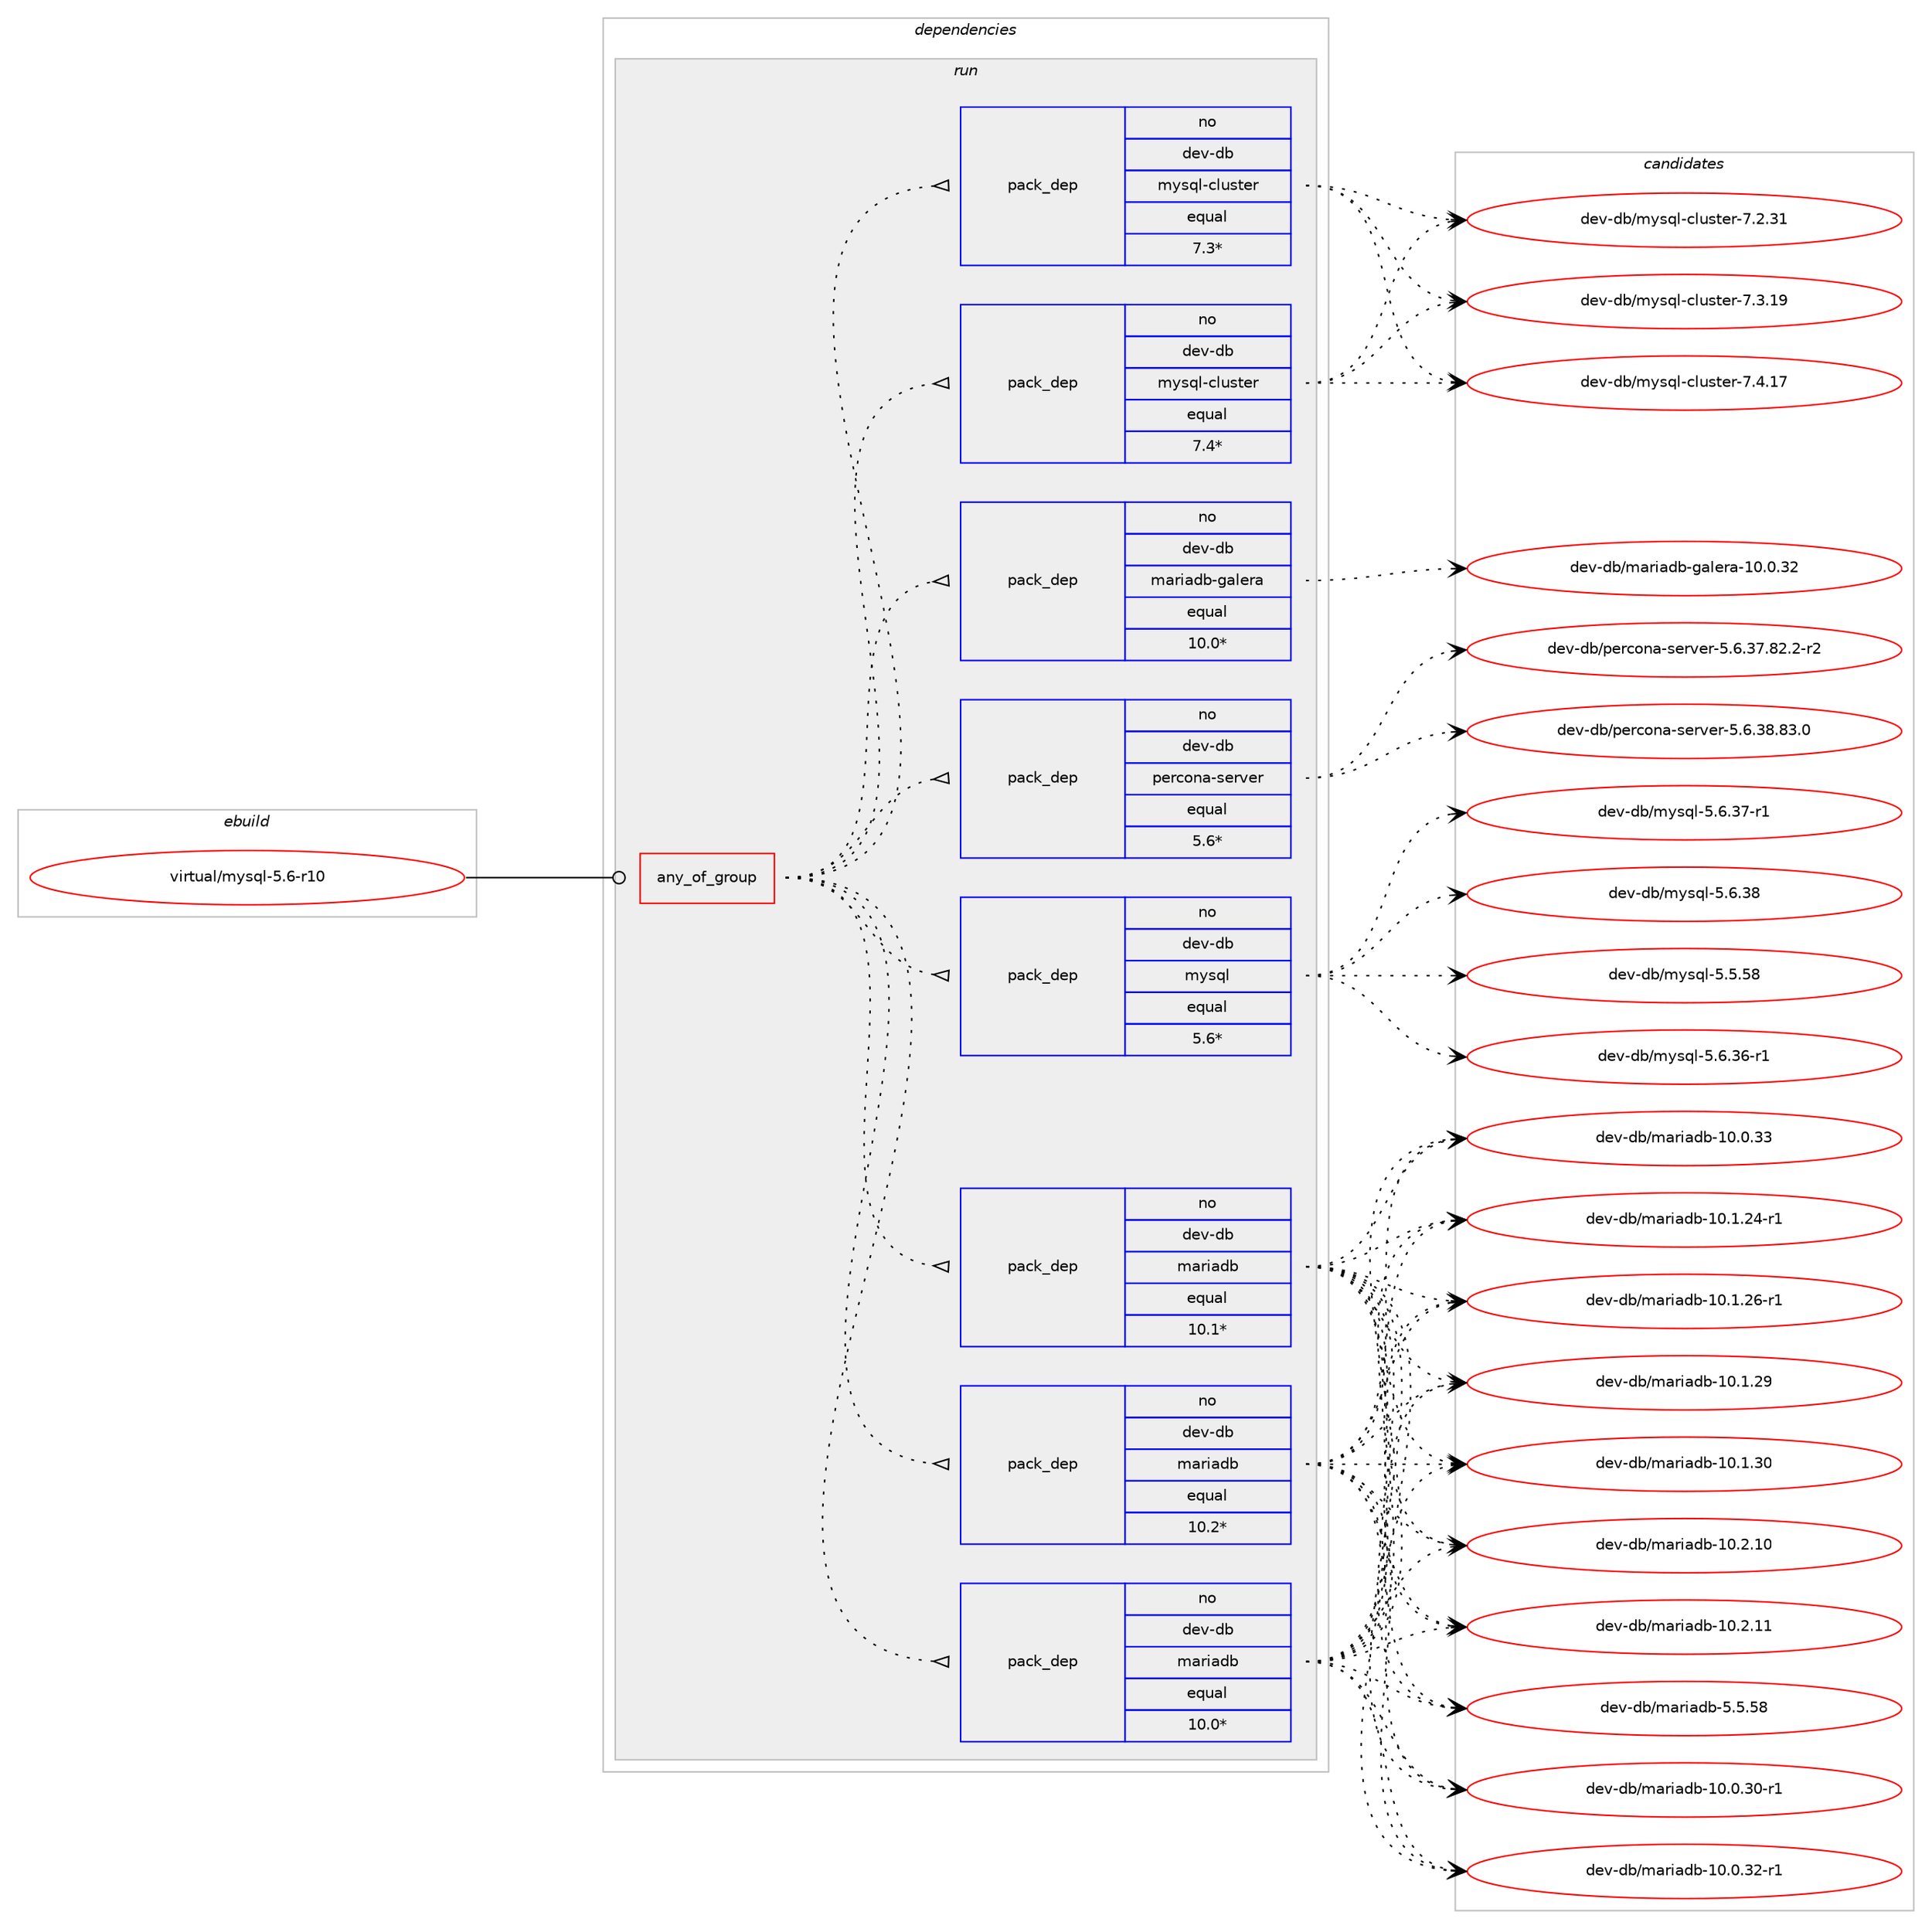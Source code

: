 digraph prolog {

# *************
# Graph options
# *************

newrank=true;
concentrate=true;
compound=true;
graph [rankdir=LR,fontname=Helvetica,fontsize=10,ranksep=1.5];#, ranksep=2.5, nodesep=0.2];
edge  [arrowhead=vee];
node  [fontname=Helvetica,fontsize=10];

# **********
# The ebuild
# **********

subgraph cluster_leftcol {
color=gray;
rank=same;
label=<<i>ebuild</i>>;
id [label="virtual/mysql-5.6-r10", color=red, width=4, href="../virtual/mysql-5.6-r10.svg"];
}

# ****************
# The dependencies
# ****************

subgraph cluster_midcol {
color=gray;
label=<<i>dependencies</i>>;
subgraph cluster_compile {
fillcolor="#eeeeee";
style=filled;
label=<<i>compile</i>>;
}
subgraph cluster_compileandrun {
fillcolor="#eeeeee";
style=filled;
label=<<i>compile and run</i>>;
}
subgraph cluster_run {
fillcolor="#eeeeee";
style=filled;
label=<<i>run</i>>;
subgraph any5 {
dependency4345 [label=<<TABLE BORDER="0" CELLBORDER="1" CELLSPACING="0" CELLPADDING="4"><TR><TD CELLPADDING="10">any_of_group</TD></TR></TABLE>>, shape=none, color=red];subgraph pack4175 {
dependency4346 [label=<<TABLE BORDER="0" CELLBORDER="1" CELLSPACING="0" CELLPADDING="4" WIDTH="220"><TR><TD ROWSPAN="6" CELLPADDING="30">pack_dep</TD></TR><TR><TD WIDTH="110">no</TD></TR><TR><TD>dev-db</TD></TR><TR><TD>mariadb</TD></TR><TR><TD>equal</TD></TR><TR><TD>10.2*</TD></TR></TABLE>>, shape=none, color=blue];
}
dependency4345:e -> dependency4346:w [weight=20,style="dotted",arrowhead="oinv"];
subgraph pack4176 {
dependency4347 [label=<<TABLE BORDER="0" CELLBORDER="1" CELLSPACING="0" CELLPADDING="4" WIDTH="220"><TR><TD ROWSPAN="6" CELLPADDING="30">pack_dep</TD></TR><TR><TD WIDTH="110">no</TD></TR><TR><TD>dev-db</TD></TR><TR><TD>mariadb</TD></TR><TR><TD>equal</TD></TR><TR><TD>10.1*</TD></TR></TABLE>>, shape=none, color=blue];
}
dependency4345:e -> dependency4347:w [weight=20,style="dotted",arrowhead="oinv"];
subgraph pack4177 {
dependency4348 [label=<<TABLE BORDER="0" CELLBORDER="1" CELLSPACING="0" CELLPADDING="4" WIDTH="220"><TR><TD ROWSPAN="6" CELLPADDING="30">pack_dep</TD></TR><TR><TD WIDTH="110">no</TD></TR><TR><TD>dev-db</TD></TR><TR><TD>mariadb</TD></TR><TR><TD>equal</TD></TR><TR><TD>10.0*</TD></TR></TABLE>>, shape=none, color=blue];
}
dependency4345:e -> dependency4348:w [weight=20,style="dotted",arrowhead="oinv"];
subgraph pack4178 {
dependency4349 [label=<<TABLE BORDER="0" CELLBORDER="1" CELLSPACING="0" CELLPADDING="4" WIDTH="220"><TR><TD ROWSPAN="6" CELLPADDING="30">pack_dep</TD></TR><TR><TD WIDTH="110">no</TD></TR><TR><TD>dev-db</TD></TR><TR><TD>mysql</TD></TR><TR><TD>equal</TD></TR><TR><TD>5.6*</TD></TR></TABLE>>, shape=none, color=blue];
}
dependency4345:e -> dependency4349:w [weight=20,style="dotted",arrowhead="oinv"];
subgraph pack4179 {
dependency4350 [label=<<TABLE BORDER="0" CELLBORDER="1" CELLSPACING="0" CELLPADDING="4" WIDTH="220"><TR><TD ROWSPAN="6" CELLPADDING="30">pack_dep</TD></TR><TR><TD WIDTH="110">no</TD></TR><TR><TD>dev-db</TD></TR><TR><TD>percona-server</TD></TR><TR><TD>equal</TD></TR><TR><TD>5.6*</TD></TR></TABLE>>, shape=none, color=blue];
}
dependency4345:e -> dependency4350:w [weight=20,style="dotted",arrowhead="oinv"];
subgraph pack4180 {
dependency4351 [label=<<TABLE BORDER="0" CELLBORDER="1" CELLSPACING="0" CELLPADDING="4" WIDTH="220"><TR><TD ROWSPAN="6" CELLPADDING="30">pack_dep</TD></TR><TR><TD WIDTH="110">no</TD></TR><TR><TD>dev-db</TD></TR><TR><TD>mariadb-galera</TD></TR><TR><TD>equal</TD></TR><TR><TD>10.0*</TD></TR></TABLE>>, shape=none, color=blue];
}
dependency4345:e -> dependency4351:w [weight=20,style="dotted",arrowhead="oinv"];
subgraph pack4181 {
dependency4352 [label=<<TABLE BORDER="0" CELLBORDER="1" CELLSPACING="0" CELLPADDING="4" WIDTH="220"><TR><TD ROWSPAN="6" CELLPADDING="30">pack_dep</TD></TR><TR><TD WIDTH="110">no</TD></TR><TR><TD>dev-db</TD></TR><TR><TD>mysql-cluster</TD></TR><TR><TD>equal</TD></TR><TR><TD>7.4*</TD></TR></TABLE>>, shape=none, color=blue];
}
dependency4345:e -> dependency4352:w [weight=20,style="dotted",arrowhead="oinv"];
subgraph pack4182 {
dependency4353 [label=<<TABLE BORDER="0" CELLBORDER="1" CELLSPACING="0" CELLPADDING="4" WIDTH="220"><TR><TD ROWSPAN="6" CELLPADDING="30">pack_dep</TD></TR><TR><TD WIDTH="110">no</TD></TR><TR><TD>dev-db</TD></TR><TR><TD>mysql-cluster</TD></TR><TR><TD>equal</TD></TR><TR><TD>7.3*</TD></TR></TABLE>>, shape=none, color=blue];
}
dependency4345:e -> dependency4353:w [weight=20,style="dotted",arrowhead="oinv"];
}
id:e -> dependency4345:w [weight=20,style="solid",arrowhead="odot"];
}
}

# **************
# The candidates
# **************

subgraph cluster_choices {
rank=same;
color=gray;
label=<<i>candidates</i>>;

subgraph choice4175 {
color=black;
nodesep=1;
choice10010111845100984710997114105971009845494846484651484511449 [label="dev-db/mariadb-10.0.30-r1", color=red, width=4,href="../dev-db/mariadb-10.0.30-r1.svg"];
choice10010111845100984710997114105971009845494846484651504511449 [label="dev-db/mariadb-10.0.32-r1", color=red, width=4,href="../dev-db/mariadb-10.0.32-r1.svg"];
choice1001011184510098471099711410597100984549484648465151 [label="dev-db/mariadb-10.0.33", color=red, width=4,href="../dev-db/mariadb-10.0.33.svg"];
choice10010111845100984710997114105971009845494846494650524511449 [label="dev-db/mariadb-10.1.24-r1", color=red, width=4,href="../dev-db/mariadb-10.1.24-r1.svg"];
choice10010111845100984710997114105971009845494846494650544511449 [label="dev-db/mariadb-10.1.26-r1", color=red, width=4,href="../dev-db/mariadb-10.1.26-r1.svg"];
choice1001011184510098471099711410597100984549484649465057 [label="dev-db/mariadb-10.1.29", color=red, width=4,href="../dev-db/mariadb-10.1.29.svg"];
choice1001011184510098471099711410597100984549484649465148 [label="dev-db/mariadb-10.1.30", color=red, width=4,href="../dev-db/mariadb-10.1.30.svg"];
choice1001011184510098471099711410597100984549484650464948 [label="dev-db/mariadb-10.2.10", color=red, width=4,href="../dev-db/mariadb-10.2.10.svg"];
choice1001011184510098471099711410597100984549484650464949 [label="dev-db/mariadb-10.2.11", color=red, width=4,href="../dev-db/mariadb-10.2.11.svg"];
choice10010111845100984710997114105971009845534653465356 [label="dev-db/mariadb-5.5.58", color=red, width=4,href="../dev-db/mariadb-5.5.58.svg"];
dependency4346:e -> choice10010111845100984710997114105971009845494846484651484511449:w [style=dotted,weight="100"];
dependency4346:e -> choice10010111845100984710997114105971009845494846484651504511449:w [style=dotted,weight="100"];
dependency4346:e -> choice1001011184510098471099711410597100984549484648465151:w [style=dotted,weight="100"];
dependency4346:e -> choice10010111845100984710997114105971009845494846494650524511449:w [style=dotted,weight="100"];
dependency4346:e -> choice10010111845100984710997114105971009845494846494650544511449:w [style=dotted,weight="100"];
dependency4346:e -> choice1001011184510098471099711410597100984549484649465057:w [style=dotted,weight="100"];
dependency4346:e -> choice1001011184510098471099711410597100984549484649465148:w [style=dotted,weight="100"];
dependency4346:e -> choice1001011184510098471099711410597100984549484650464948:w [style=dotted,weight="100"];
dependency4346:e -> choice1001011184510098471099711410597100984549484650464949:w [style=dotted,weight="100"];
dependency4346:e -> choice10010111845100984710997114105971009845534653465356:w [style=dotted,weight="100"];
}
subgraph choice4176 {
color=black;
nodesep=1;
choice10010111845100984710997114105971009845494846484651484511449 [label="dev-db/mariadb-10.0.30-r1", color=red, width=4,href="../dev-db/mariadb-10.0.30-r1.svg"];
choice10010111845100984710997114105971009845494846484651504511449 [label="dev-db/mariadb-10.0.32-r1", color=red, width=4,href="../dev-db/mariadb-10.0.32-r1.svg"];
choice1001011184510098471099711410597100984549484648465151 [label="dev-db/mariadb-10.0.33", color=red, width=4,href="../dev-db/mariadb-10.0.33.svg"];
choice10010111845100984710997114105971009845494846494650524511449 [label="dev-db/mariadb-10.1.24-r1", color=red, width=4,href="../dev-db/mariadb-10.1.24-r1.svg"];
choice10010111845100984710997114105971009845494846494650544511449 [label="dev-db/mariadb-10.1.26-r1", color=red, width=4,href="../dev-db/mariadb-10.1.26-r1.svg"];
choice1001011184510098471099711410597100984549484649465057 [label="dev-db/mariadb-10.1.29", color=red, width=4,href="../dev-db/mariadb-10.1.29.svg"];
choice1001011184510098471099711410597100984549484649465148 [label="dev-db/mariadb-10.1.30", color=red, width=4,href="../dev-db/mariadb-10.1.30.svg"];
choice1001011184510098471099711410597100984549484650464948 [label="dev-db/mariadb-10.2.10", color=red, width=4,href="../dev-db/mariadb-10.2.10.svg"];
choice1001011184510098471099711410597100984549484650464949 [label="dev-db/mariadb-10.2.11", color=red, width=4,href="../dev-db/mariadb-10.2.11.svg"];
choice10010111845100984710997114105971009845534653465356 [label="dev-db/mariadb-5.5.58", color=red, width=4,href="../dev-db/mariadb-5.5.58.svg"];
dependency4347:e -> choice10010111845100984710997114105971009845494846484651484511449:w [style=dotted,weight="100"];
dependency4347:e -> choice10010111845100984710997114105971009845494846484651504511449:w [style=dotted,weight="100"];
dependency4347:e -> choice1001011184510098471099711410597100984549484648465151:w [style=dotted,weight="100"];
dependency4347:e -> choice10010111845100984710997114105971009845494846494650524511449:w [style=dotted,weight="100"];
dependency4347:e -> choice10010111845100984710997114105971009845494846494650544511449:w [style=dotted,weight="100"];
dependency4347:e -> choice1001011184510098471099711410597100984549484649465057:w [style=dotted,weight="100"];
dependency4347:e -> choice1001011184510098471099711410597100984549484649465148:w [style=dotted,weight="100"];
dependency4347:e -> choice1001011184510098471099711410597100984549484650464948:w [style=dotted,weight="100"];
dependency4347:e -> choice1001011184510098471099711410597100984549484650464949:w [style=dotted,weight="100"];
dependency4347:e -> choice10010111845100984710997114105971009845534653465356:w [style=dotted,weight="100"];
}
subgraph choice4177 {
color=black;
nodesep=1;
choice10010111845100984710997114105971009845494846484651484511449 [label="dev-db/mariadb-10.0.30-r1", color=red, width=4,href="../dev-db/mariadb-10.0.30-r1.svg"];
choice10010111845100984710997114105971009845494846484651504511449 [label="dev-db/mariadb-10.0.32-r1", color=red, width=4,href="../dev-db/mariadb-10.0.32-r1.svg"];
choice1001011184510098471099711410597100984549484648465151 [label="dev-db/mariadb-10.0.33", color=red, width=4,href="../dev-db/mariadb-10.0.33.svg"];
choice10010111845100984710997114105971009845494846494650524511449 [label="dev-db/mariadb-10.1.24-r1", color=red, width=4,href="../dev-db/mariadb-10.1.24-r1.svg"];
choice10010111845100984710997114105971009845494846494650544511449 [label="dev-db/mariadb-10.1.26-r1", color=red, width=4,href="../dev-db/mariadb-10.1.26-r1.svg"];
choice1001011184510098471099711410597100984549484649465057 [label="dev-db/mariadb-10.1.29", color=red, width=4,href="../dev-db/mariadb-10.1.29.svg"];
choice1001011184510098471099711410597100984549484649465148 [label="dev-db/mariadb-10.1.30", color=red, width=4,href="../dev-db/mariadb-10.1.30.svg"];
choice1001011184510098471099711410597100984549484650464948 [label="dev-db/mariadb-10.2.10", color=red, width=4,href="../dev-db/mariadb-10.2.10.svg"];
choice1001011184510098471099711410597100984549484650464949 [label="dev-db/mariadb-10.2.11", color=red, width=4,href="../dev-db/mariadb-10.2.11.svg"];
choice10010111845100984710997114105971009845534653465356 [label="dev-db/mariadb-5.5.58", color=red, width=4,href="../dev-db/mariadb-5.5.58.svg"];
dependency4348:e -> choice10010111845100984710997114105971009845494846484651484511449:w [style=dotted,weight="100"];
dependency4348:e -> choice10010111845100984710997114105971009845494846484651504511449:w [style=dotted,weight="100"];
dependency4348:e -> choice1001011184510098471099711410597100984549484648465151:w [style=dotted,weight="100"];
dependency4348:e -> choice10010111845100984710997114105971009845494846494650524511449:w [style=dotted,weight="100"];
dependency4348:e -> choice10010111845100984710997114105971009845494846494650544511449:w [style=dotted,weight="100"];
dependency4348:e -> choice1001011184510098471099711410597100984549484649465057:w [style=dotted,weight="100"];
dependency4348:e -> choice1001011184510098471099711410597100984549484649465148:w [style=dotted,weight="100"];
dependency4348:e -> choice1001011184510098471099711410597100984549484650464948:w [style=dotted,weight="100"];
dependency4348:e -> choice1001011184510098471099711410597100984549484650464949:w [style=dotted,weight="100"];
dependency4348:e -> choice10010111845100984710997114105971009845534653465356:w [style=dotted,weight="100"];
}
subgraph choice4178 {
color=black;
nodesep=1;
choice10010111845100984710912111511310845534653465356 [label="dev-db/mysql-5.5.58", color=red, width=4,href="../dev-db/mysql-5.5.58.svg"];
choice100101118451009847109121115113108455346544651544511449 [label="dev-db/mysql-5.6.36-r1", color=red, width=4,href="../dev-db/mysql-5.6.36-r1.svg"];
choice100101118451009847109121115113108455346544651554511449 [label="dev-db/mysql-5.6.37-r1", color=red, width=4,href="../dev-db/mysql-5.6.37-r1.svg"];
choice10010111845100984710912111511310845534654465156 [label="dev-db/mysql-5.6.38", color=red, width=4,href="../dev-db/mysql-5.6.38.svg"];
dependency4349:e -> choice10010111845100984710912111511310845534653465356:w [style=dotted,weight="100"];
dependency4349:e -> choice100101118451009847109121115113108455346544651544511449:w [style=dotted,weight="100"];
dependency4349:e -> choice100101118451009847109121115113108455346544651554511449:w [style=dotted,weight="100"];
dependency4349:e -> choice10010111845100984710912111511310845534654465156:w [style=dotted,weight="100"];
}
subgraph choice4179 {
color=black;
nodesep=1;
choice1001011184510098471121011149911111097451151011141181011144553465446515546565046504511450 [label="dev-db/percona-server-5.6.37.82.2-r2", color=red, width=4,href="../dev-db/percona-server-5.6.37.82.2-r2.svg"];
choice100101118451009847112101114991111109745115101114118101114455346544651564656514648 [label="dev-db/percona-server-5.6.38.83.0", color=red, width=4,href="../dev-db/percona-server-5.6.38.83.0.svg"];
dependency4350:e -> choice1001011184510098471121011149911111097451151011141181011144553465446515546565046504511450:w [style=dotted,weight="100"];
dependency4350:e -> choice100101118451009847112101114991111109745115101114118101114455346544651564656514648:w [style=dotted,weight="100"];
}
subgraph choice4180 {
color=black;
nodesep=1;
choice1001011184510098471099711410597100984510397108101114974549484648465150 [label="dev-db/mariadb-galera-10.0.32", color=red, width=4,href="../dev-db/mariadb-galera-10.0.32.svg"];
dependency4351:e -> choice1001011184510098471099711410597100984510397108101114974549484648465150:w [style=dotted,weight="100"];
}
subgraph choice4181 {
color=black;
nodesep=1;
choice100101118451009847109121115113108459910811711511610111445554650465149 [label="dev-db/mysql-cluster-7.2.31", color=red, width=4,href="../dev-db/mysql-cluster-7.2.31.svg"];
choice100101118451009847109121115113108459910811711511610111445554651464957 [label="dev-db/mysql-cluster-7.3.19", color=red, width=4,href="../dev-db/mysql-cluster-7.3.19.svg"];
choice100101118451009847109121115113108459910811711511610111445554652464955 [label="dev-db/mysql-cluster-7.4.17", color=red, width=4,href="../dev-db/mysql-cluster-7.4.17.svg"];
dependency4352:e -> choice100101118451009847109121115113108459910811711511610111445554650465149:w [style=dotted,weight="100"];
dependency4352:e -> choice100101118451009847109121115113108459910811711511610111445554651464957:w [style=dotted,weight="100"];
dependency4352:e -> choice100101118451009847109121115113108459910811711511610111445554652464955:w [style=dotted,weight="100"];
}
subgraph choice4182 {
color=black;
nodesep=1;
choice100101118451009847109121115113108459910811711511610111445554650465149 [label="dev-db/mysql-cluster-7.2.31", color=red, width=4,href="../dev-db/mysql-cluster-7.2.31.svg"];
choice100101118451009847109121115113108459910811711511610111445554651464957 [label="dev-db/mysql-cluster-7.3.19", color=red, width=4,href="../dev-db/mysql-cluster-7.3.19.svg"];
choice100101118451009847109121115113108459910811711511610111445554652464955 [label="dev-db/mysql-cluster-7.4.17", color=red, width=4,href="../dev-db/mysql-cluster-7.4.17.svg"];
dependency4353:e -> choice100101118451009847109121115113108459910811711511610111445554650465149:w [style=dotted,weight="100"];
dependency4353:e -> choice100101118451009847109121115113108459910811711511610111445554651464957:w [style=dotted,weight="100"];
dependency4353:e -> choice100101118451009847109121115113108459910811711511610111445554652464955:w [style=dotted,weight="100"];
}
}

}
